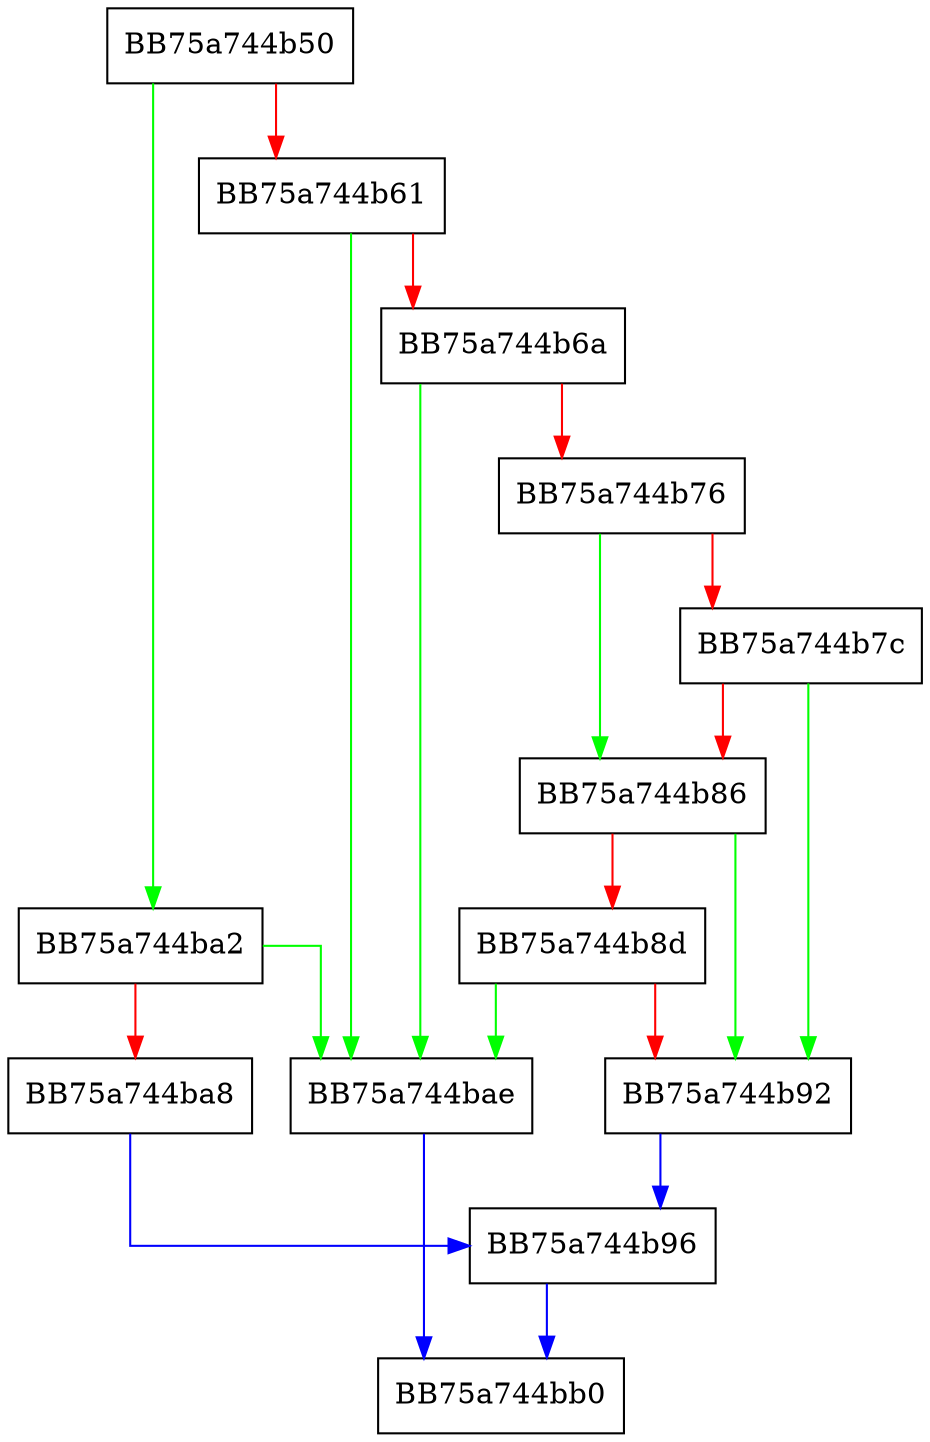 digraph match_end_line {
  node [shape="box"];
  graph [splines=ortho];
  BB75a744b50 -> BB75a744ba2 [color="green"];
  BB75a744b50 -> BB75a744b61 [color="red"];
  BB75a744b61 -> BB75a744bae [color="green"];
  BB75a744b61 -> BB75a744b6a [color="red"];
  BB75a744b6a -> BB75a744bae [color="green"];
  BB75a744b6a -> BB75a744b76 [color="red"];
  BB75a744b76 -> BB75a744b86 [color="green"];
  BB75a744b76 -> BB75a744b7c [color="red"];
  BB75a744b7c -> BB75a744b92 [color="green"];
  BB75a744b7c -> BB75a744b86 [color="red"];
  BB75a744b86 -> BB75a744b92 [color="green"];
  BB75a744b86 -> BB75a744b8d [color="red"];
  BB75a744b8d -> BB75a744bae [color="green"];
  BB75a744b8d -> BB75a744b92 [color="red"];
  BB75a744b92 -> BB75a744b96 [color="blue"];
  BB75a744b96 -> BB75a744bb0 [color="blue"];
  BB75a744ba2 -> BB75a744bae [color="green"];
  BB75a744ba2 -> BB75a744ba8 [color="red"];
  BB75a744ba8 -> BB75a744b96 [color="blue"];
  BB75a744bae -> BB75a744bb0 [color="blue"];
}
